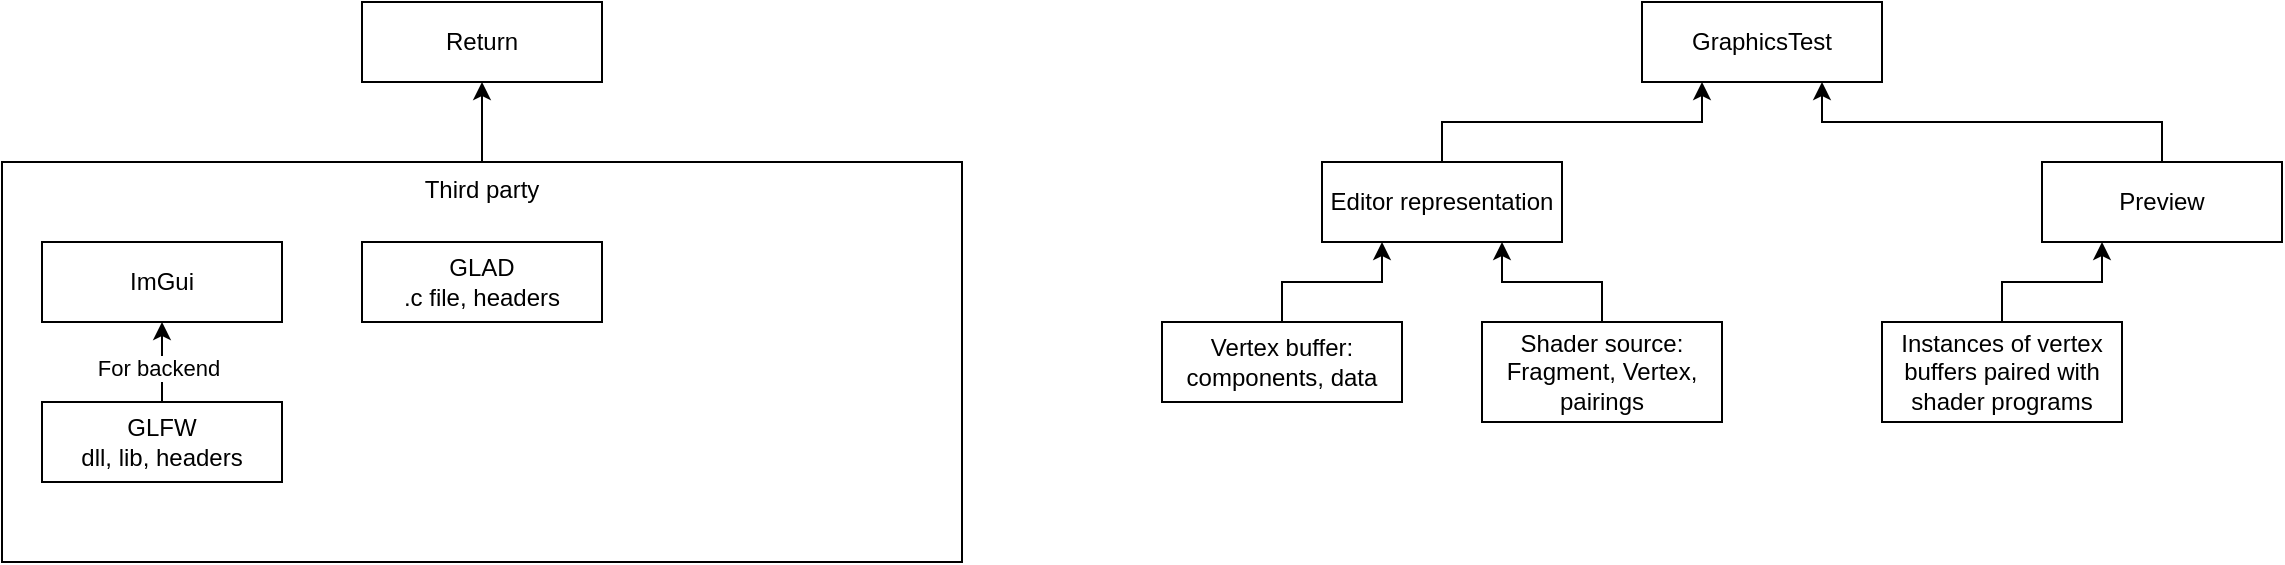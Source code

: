 <mxfile version="24.8.6">
  <diagram name="Page-1" id="QGzI1POobVXxCnPCwD5c">
    <mxGraphModel dx="1434" dy="746" grid="1" gridSize="10" guides="1" tooltips="1" connect="1" arrows="1" fold="1" page="1" pageScale="1" pageWidth="827" pageHeight="1169" math="0" shadow="0">
      <root>
        <mxCell id="0" />
        <mxCell id="1" parent="0" />
        <mxCell id="3fBxYLvxsHmkGkfKIn74-6" style="edgeStyle=orthogonalEdgeStyle;rounded=0;orthogonalLoop=1;jettySize=auto;html=1;exitX=0.5;exitY=0;exitDx=0;exitDy=0;entryX=0.5;entryY=1;entryDx=0;entryDy=0;" parent="1" source="3fBxYLvxsHmkGkfKIn74-5" target="3fBxYLvxsHmkGkfKIn74-1" edge="1">
          <mxGeometry relative="1" as="geometry" />
        </mxCell>
        <mxCell id="3fBxYLvxsHmkGkfKIn74-5" value="Third party" style="rounded=0;whiteSpace=wrap;html=1;verticalAlign=top;" parent="1" vertex="1">
          <mxGeometry x="180" y="160" width="480" height="200" as="geometry" />
        </mxCell>
        <mxCell id="3fBxYLvxsHmkGkfKIn74-1" value="Return" style="rounded=0;whiteSpace=wrap;html=1;" parent="1" vertex="1">
          <mxGeometry x="360" y="80" width="120" height="40" as="geometry" />
        </mxCell>
        <mxCell id="3fBxYLvxsHmkGkfKIn74-2" value="GLAD&lt;div&gt;.c file, headers&lt;/div&gt;" style="rounded=0;whiteSpace=wrap;html=1;" parent="1" vertex="1">
          <mxGeometry x="360" y="200" width="120" height="40" as="geometry" />
        </mxCell>
        <mxCell id="f26xfFPNk667gwdis2zG-2" style="edgeStyle=orthogonalEdgeStyle;rounded=0;orthogonalLoop=1;jettySize=auto;html=1;exitX=0.5;exitY=0;exitDx=0;exitDy=0;entryX=0.5;entryY=1;entryDx=0;entryDy=0;" parent="1" source="3fBxYLvxsHmkGkfKIn74-3" target="3fBxYLvxsHmkGkfKIn74-4" edge="1">
          <mxGeometry relative="1" as="geometry" />
        </mxCell>
        <mxCell id="f26xfFPNk667gwdis2zG-3" value="For backend" style="edgeLabel;html=1;align=center;verticalAlign=middle;resizable=0;points=[];" parent="f26xfFPNk667gwdis2zG-2" vertex="1" connectable="0">
          <mxGeometry x="-0.15" y="2" relative="1" as="geometry">
            <mxPoint as="offset" />
          </mxGeometry>
        </mxCell>
        <mxCell id="3fBxYLvxsHmkGkfKIn74-3" value="GLFW&lt;div&gt;dll, lib, headers&lt;/div&gt;" style="rounded=0;whiteSpace=wrap;html=1;" parent="1" vertex="1">
          <mxGeometry x="200" y="280" width="120" height="40" as="geometry" />
        </mxCell>
        <mxCell id="3fBxYLvxsHmkGkfKIn74-4" value="ImGui" style="rounded=0;whiteSpace=wrap;html=1;" parent="1" vertex="1">
          <mxGeometry x="200" y="200" width="120" height="40" as="geometry" />
        </mxCell>
        <mxCell id="qKEy-qXMQBN5kYrt-zQH-1" value="GraphicsTest" style="rounded=0;whiteSpace=wrap;html=1;" vertex="1" parent="1">
          <mxGeometry x="1000" y="80" width="120" height="40" as="geometry" />
        </mxCell>
        <mxCell id="qKEy-qXMQBN5kYrt-zQH-7" style="edgeStyle=orthogonalEdgeStyle;rounded=0;orthogonalLoop=1;jettySize=auto;html=1;exitX=0.5;exitY=0;exitDx=0;exitDy=0;entryX=0.25;entryY=1;entryDx=0;entryDy=0;" edge="1" parent="1" source="qKEy-qXMQBN5kYrt-zQH-2" target="qKEy-qXMQBN5kYrt-zQH-1">
          <mxGeometry relative="1" as="geometry" />
        </mxCell>
        <mxCell id="qKEy-qXMQBN5kYrt-zQH-2" value="Editor representation" style="rounded=0;whiteSpace=wrap;html=1;" vertex="1" parent="1">
          <mxGeometry x="840" y="160" width="120" height="40" as="geometry" />
        </mxCell>
        <mxCell id="qKEy-qXMQBN5kYrt-zQH-5" style="edgeStyle=orthogonalEdgeStyle;rounded=0;orthogonalLoop=1;jettySize=auto;html=1;exitX=0.5;exitY=0;exitDx=0;exitDy=0;entryX=0.25;entryY=1;entryDx=0;entryDy=0;" edge="1" parent="1" source="qKEy-qXMQBN5kYrt-zQH-3" target="qKEy-qXMQBN5kYrt-zQH-2">
          <mxGeometry relative="1" as="geometry" />
        </mxCell>
        <mxCell id="qKEy-qXMQBN5kYrt-zQH-3" value="Vertex buffer:&lt;div&gt;components, data&lt;/div&gt;" style="rounded=0;whiteSpace=wrap;html=1;" vertex="1" parent="1">
          <mxGeometry x="760" y="240" width="120" height="40" as="geometry" />
        </mxCell>
        <mxCell id="qKEy-qXMQBN5kYrt-zQH-6" style="edgeStyle=orthogonalEdgeStyle;rounded=0;orthogonalLoop=1;jettySize=auto;html=1;exitX=0.5;exitY=0;exitDx=0;exitDy=0;entryX=0.75;entryY=1;entryDx=0;entryDy=0;" edge="1" parent="1" source="qKEy-qXMQBN5kYrt-zQH-4" target="qKEy-qXMQBN5kYrt-zQH-2">
          <mxGeometry relative="1" as="geometry" />
        </mxCell>
        <mxCell id="qKEy-qXMQBN5kYrt-zQH-4" value="Shader source:&lt;div&gt;Fragment, Vertex, pairings&lt;/div&gt;" style="rounded=0;whiteSpace=wrap;html=1;" vertex="1" parent="1">
          <mxGeometry x="920" y="240" width="120" height="50" as="geometry" />
        </mxCell>
        <mxCell id="qKEy-qXMQBN5kYrt-zQH-9" style="edgeStyle=orthogonalEdgeStyle;rounded=0;orthogonalLoop=1;jettySize=auto;html=1;exitX=0.5;exitY=0;exitDx=0;exitDy=0;entryX=0.75;entryY=1;entryDx=0;entryDy=0;" edge="1" parent="1" source="qKEy-qXMQBN5kYrt-zQH-8" target="qKEy-qXMQBN5kYrt-zQH-1">
          <mxGeometry relative="1" as="geometry" />
        </mxCell>
        <mxCell id="qKEy-qXMQBN5kYrt-zQH-8" value="Preview" style="rounded=0;whiteSpace=wrap;html=1;" vertex="1" parent="1">
          <mxGeometry x="1200" y="160" width="120" height="40" as="geometry" />
        </mxCell>
        <mxCell id="qKEy-qXMQBN5kYrt-zQH-11" style="edgeStyle=orthogonalEdgeStyle;rounded=0;orthogonalLoop=1;jettySize=auto;html=1;exitX=0.5;exitY=0;exitDx=0;exitDy=0;entryX=0.25;entryY=1;entryDx=0;entryDy=0;" edge="1" parent="1" source="qKEy-qXMQBN5kYrt-zQH-10" target="qKEy-qXMQBN5kYrt-zQH-8">
          <mxGeometry relative="1" as="geometry" />
        </mxCell>
        <mxCell id="qKEy-qXMQBN5kYrt-zQH-10" value="Instances of vertex buffers paired with shader programs" style="rounded=0;whiteSpace=wrap;html=1;" vertex="1" parent="1">
          <mxGeometry x="1120" y="240" width="120" height="50" as="geometry" />
        </mxCell>
      </root>
    </mxGraphModel>
  </diagram>
</mxfile>
